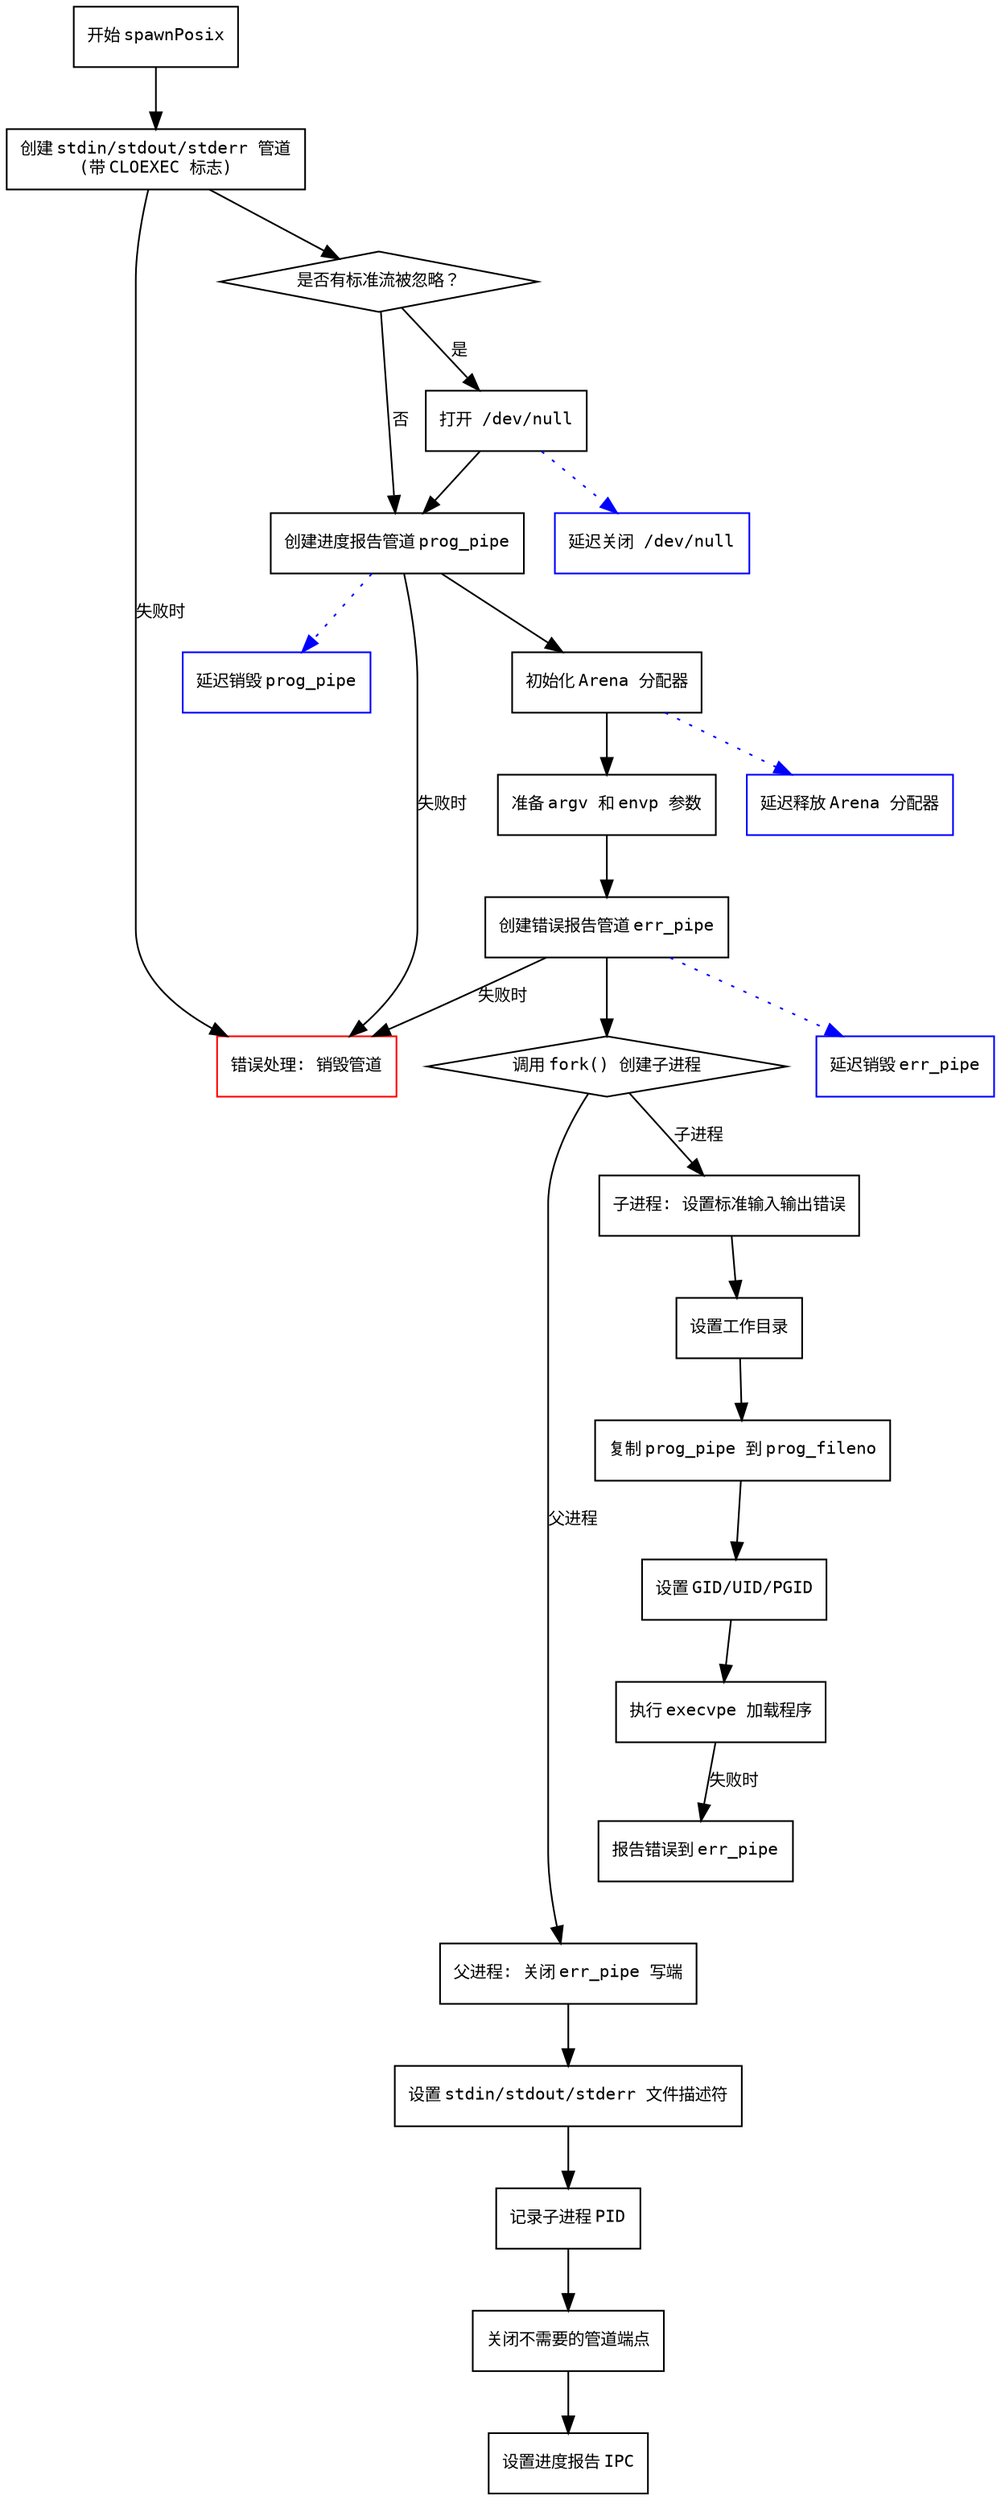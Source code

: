 
digraph spawnPosix {
    node [shape=rectangle, fontname="Courier", fontsize=10];
    edge [fontname="Courier", fontsize=10];

    start [label="开始 spawnPosix"];
    create_pipes [label="创建 stdin/stdout/stderr 管道\n(带 CLOEXEC 标志)"];
    check_ignore [label="是否有标准流被忽略？", shape=diamond];
    open_dev_null [label="打开 /dev/null"];
    create_prog_pipe [label="创建进度报告管道 prog_pipe"];
    arena_alloc [label="初始化 Arena 分配器"];
    prepare_argv_env [label="准备 argv 和 envp 参数"];
    create_err_pipe [label="创建错误报告管道 err_pipe"];
    fork_process [label="调用 fork() 创建子进程", shape=diamond];

    // 子进程分支
    child_setup_io [label="子进程: 设置标准输入输出错误"];
    child_set_cwd [label="设置工作目录"];
    child_dup_prog_pipe [label="复制 prog_pipe 到 prog_fileno"];
    child_set_ids [label="设置 GID/UID/PGID"];
    child_exec [label="执行 execvpe 加载程序"];
    child_error [label="报告错误到 err_pipe"];

    // 父进程分支
    parent_close_err_write [label="父进程: 关闭 err_pipe 写端"];
    parent_set_fds [label="设置 stdin/stdout/stderr 文件描述符"];
    parent_record_pid [label="记录子进程 PID"];
    parent_close_pipe_ends [label="关闭不需要的管道端点"];
    parent_set_progress [label="设置进度报告 IPC"];

    // 错误处理节点
    err_pipes [label="错误处理: 销毁管道", color=red];
    defer_close_dev_null [label="延迟关闭 /dev/null", color=blue];
    defer_destroy_prog_pipe [label="延迟销毁 prog_pipe", color=blue];
    defer_arena_deinit [label="延迟释放 Arena 分配器", color=blue];
    defer_err_pipe [label="延迟销毁 err_pipe", color=blue];

    start -> create_pipes;
    create_pipes -> check_ignore;
    
    check_ignore -> open_dev_null [label="是"];
    check_ignore -> create_prog_pipe [label="否"];
    open_dev_null -> create_prog_pipe;
    
    create_prog_pipe -> arena_alloc;
    arena_alloc -> prepare_argv_env;
    prepare_argv_env -> create_err_pipe;
    create_err_pipe -> fork_process;

    // 子进程分支
    fork_process -> child_setup_io [label="子进程"];
    child_setup_io -> child_set_cwd;
    child_set_cwd -> child_dup_prog_pipe;
    child_dup_prog_pipe -> child_set_ids;
    child_set_ids -> child_exec;
    child_exec -> child_error [label="失败时"];
    child_error -> parent_close_err_write [style=invis]; // 保持布局连贯

    // 父进程分支
    fork_process -> parent_close_err_write [label="父进程"];
    parent_close_err_write -> parent_set_fds;
    parent_set_fds -> parent_record_pid;
    parent_record_pid -> parent_close_pipe_ends;
    parent_close_pipe_ends -> parent_set_progress;

    // 错误处理连接
    create_pipes -> err_pipes [label="失败时"];
    create_prog_pipe -> err_pipes [label="失败时"];
    create_err_pipe -> err_pipes [label="失败时"];
    open_dev_null -> defer_close_dev_null [style=dotted, color=blue];
    create_prog_pipe -> defer_destroy_prog_pipe [style=dotted, color=blue];
    arena_alloc -> defer_arena_deinit [style=dotted, color=blue];
    create_err_pipe -> defer_err_pipe [style=dotted, color=blue];
}
